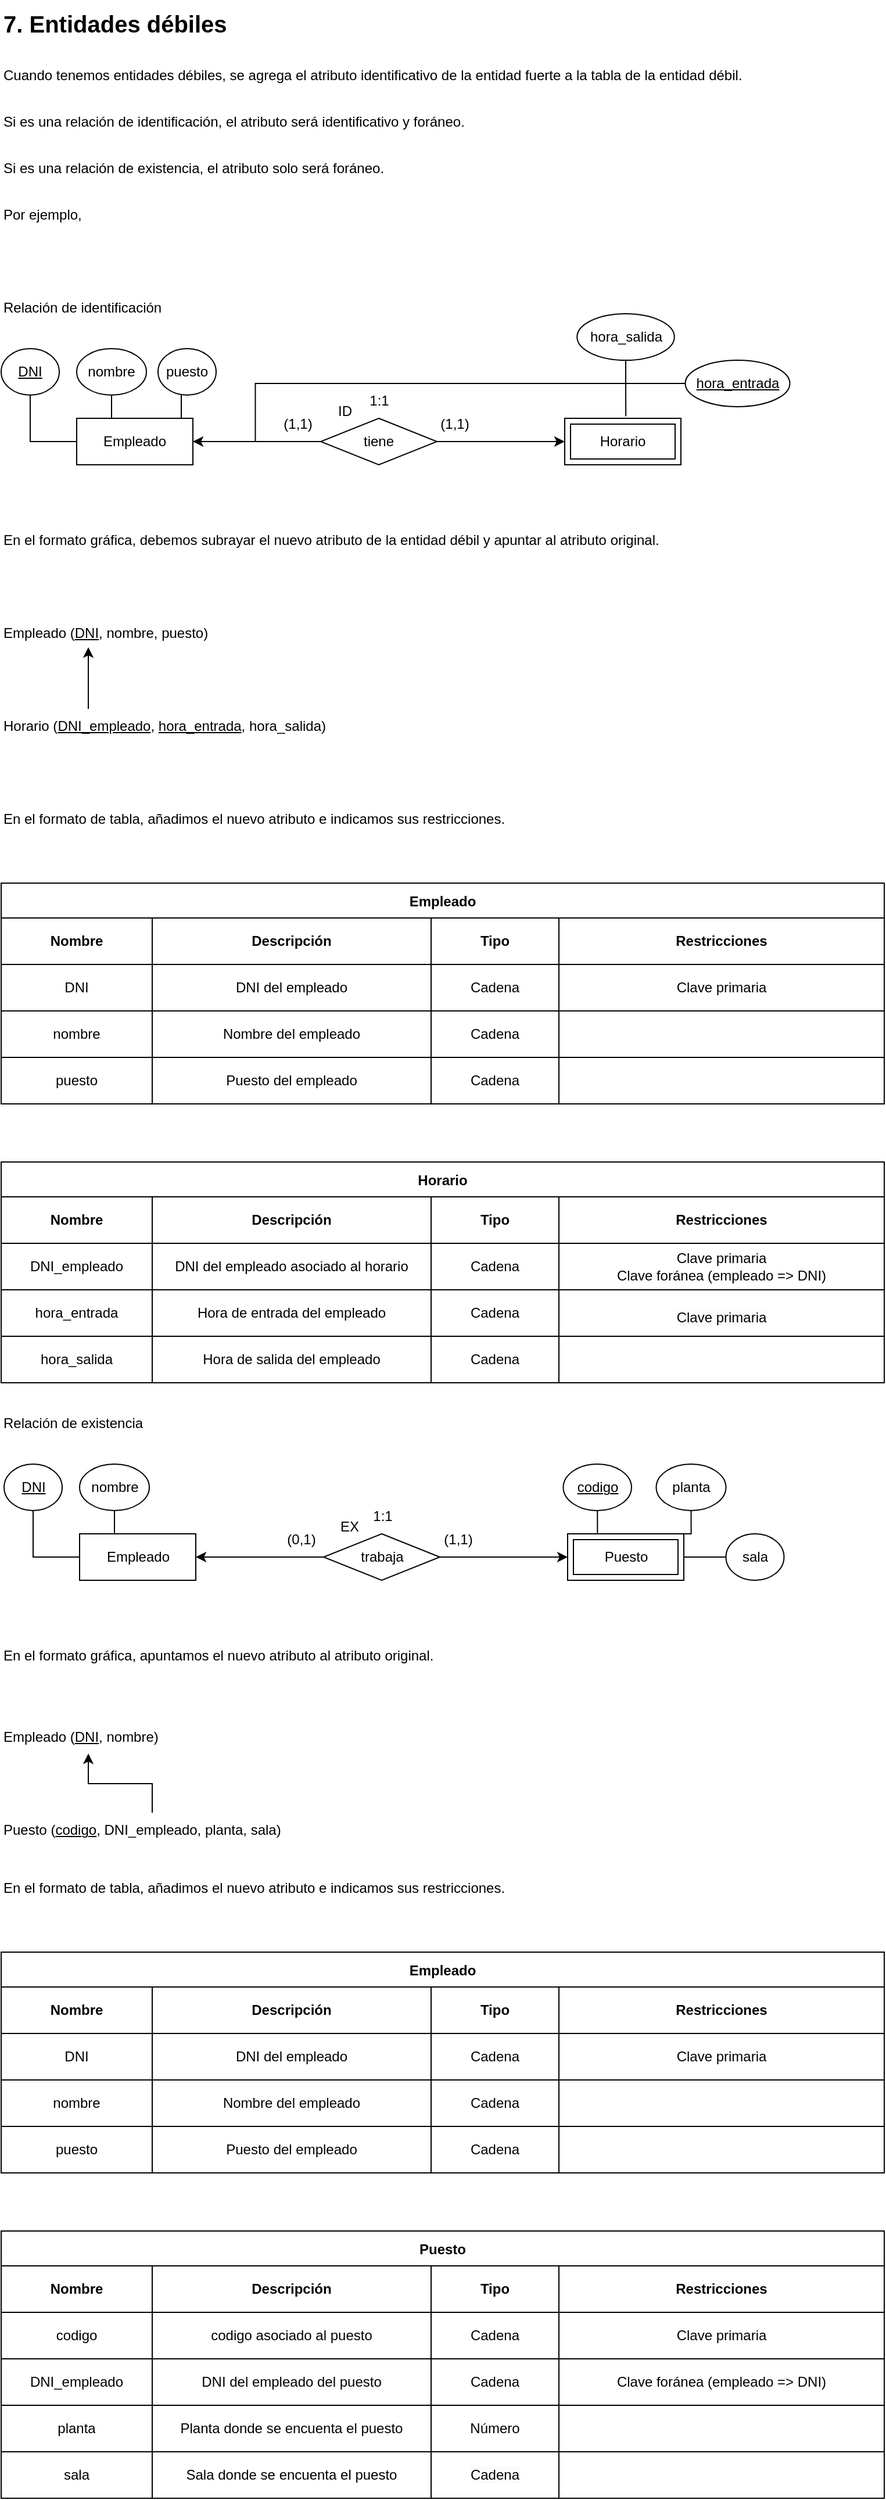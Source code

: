<mxfile version="25.0.2">
  <diagram id="R2lEEEUBdFMjLlhIrx00" name="Page-1">
    <mxGraphModel dx="1572" dy="737" grid="1" gridSize="10" guides="1" tooltips="1" connect="1" arrows="1" fold="1" page="1" pageScale="1" pageWidth="850" pageHeight="1100" math="0" shadow="0" extFonts="Permanent Marker^https://fonts.googleapis.com/css?family=Permanent+Marker">
      <root>
        <mxCell id="0" />
        <mxCell id="1" parent="0" />
        <mxCell id="tc26XhuBfCTCts7QLs-u-1" value="7. Entidades débiles" style="text;html=1;align=left;verticalAlign=middle;resizable=0;points=[];autosize=1;strokeColor=none;fillColor=none;strokeWidth=0;fontSize=20;fontStyle=1" parent="1" vertex="1">
          <mxGeometry x="40" y="40" width="200" height="40" as="geometry" />
        </mxCell>
        <mxCell id="tc26XhuBfCTCts7QLs-u-2" value="&lt;span style=&quot;color: rgba(0, 0, 0, 0); font-family: monospace; font-size: 0px; font-weight: 400;&quot;&gt;%3CmxGraphModel%3E%3Croot%3E%3CmxCell%20id%3D%220%22%2F%3E%3CmxCell%20id%3D%221%22%20parent%3D%220%22%2F%3E%3CmxCell%20id%3D%222%22%20value%3D%22Queremos%20registrar%20empleados%20en%20nuestra%20base%20de%20datos%20su%20DNI%2C%20nombre%2C%20fecha%20%26lt%3Bspan%20style%3D%26quot%3Bbackground-color%3A%20initial%3B%26quot%3B%26gt%3By%20puesto.%20Cada%20empleado%20pertence%20a%20un%20departamento.%26lt%3B%2Fspan%26gt%3B%22%20style%3D%22text%3Bhtml%3D1%3Balign%3Dleft%3BverticalAlign%3Dmiddle%3Bresizable%3D0%3Bpoints%3D%5B%5D%3Bautosize%3D1%3BstrokeColor%3Dnone%3BfillColor%3Dnone%3BfontStyle%3D1%22%20vertex%3D%221%22%20parent%3D%221%22%3E%3CmxGeometry%20x%3D%2240%22%20y%3D%222130%22%20width%3D%22750%22%20height%3D%2230%22%20as%3D%22geometry%22%2F%3E%3C%2FmxCell%3E%3C%2Froot%3E%3C%2FmxGraphModel%3E&lt;/span&gt;" style="text;html=1;align=left;verticalAlign=middle;resizable=0;points=[];autosize=1;strokeColor=none;fillColor=none;fontStyle=1" parent="1" vertex="1">
          <mxGeometry x="42.5" y="360" width="20" height="30" as="geometry" />
        </mxCell>
        <mxCell id="tc26XhuBfCTCts7QLs-u-3" value="Empleado" style="whiteSpace=wrap;html=1;align=center;" parent="1" vertex="1">
          <mxGeometry x="105" y="400" width="100" height="40" as="geometry" />
        </mxCell>
        <mxCell id="tc26XhuBfCTCts7QLs-u-4" style="edgeStyle=orthogonalEdgeStyle;rounded=0;orthogonalLoop=1;jettySize=auto;html=1;endArrow=none;endFill=0;" parent="1" source="tc26XhuBfCTCts7QLs-u-5" target="tc26XhuBfCTCts7QLs-u-3" edge="1">
          <mxGeometry relative="1" as="geometry" />
        </mxCell>
        <mxCell id="tc26XhuBfCTCts7QLs-u-5" value="nombre" style="ellipse;whiteSpace=wrap;html=1;align=center;" parent="1" vertex="1">
          <mxGeometry x="105" y="340" width="60" height="40" as="geometry" />
        </mxCell>
        <mxCell id="tc26XhuBfCTCts7QLs-u-6" style="edgeStyle=orthogonalEdgeStyle;rounded=0;orthogonalLoop=1;jettySize=auto;html=1;entryX=0;entryY=0.5;entryDx=0;entryDy=0;endArrow=none;endFill=0;" parent="1" source="tc26XhuBfCTCts7QLs-u-7" target="tc26XhuBfCTCts7QLs-u-3" edge="1">
          <mxGeometry relative="1" as="geometry">
            <Array as="points">
              <mxPoint x="65" y="420" />
            </Array>
          </mxGeometry>
        </mxCell>
        <mxCell id="tc26XhuBfCTCts7QLs-u-7" value="DNI" style="ellipse;whiteSpace=wrap;html=1;align=center;fontStyle=4;" parent="1" vertex="1">
          <mxGeometry x="40" y="340" width="50" height="40" as="geometry" />
        </mxCell>
        <mxCell id="tc26XhuBfCTCts7QLs-u-8" style="edgeStyle=orthogonalEdgeStyle;rounded=0;orthogonalLoop=1;jettySize=auto;html=1;entryX=0.796;entryY=0.011;entryDx=0;entryDy=0;endArrow=none;endFill=0;entryPerimeter=0;" parent="1" source="tc26XhuBfCTCts7QLs-u-9" target="tc26XhuBfCTCts7QLs-u-3" edge="1">
          <mxGeometry relative="1" as="geometry">
            <Array as="points">
              <mxPoint x="195" y="360" />
              <mxPoint x="195" y="400" />
              <mxPoint x="185" y="400" />
            </Array>
          </mxGeometry>
        </mxCell>
        <mxCell id="tc26XhuBfCTCts7QLs-u-9" value="puesto" style="ellipse;whiteSpace=wrap;html=1;align=center;" parent="1" vertex="1">
          <mxGeometry x="175" y="340" width="50" height="40" as="geometry" />
        </mxCell>
        <mxCell id="tc26XhuBfCTCts7QLs-u-10" value="hora_salida" style="ellipse;whiteSpace=wrap;html=1;align=center;" parent="1" vertex="1">
          <mxGeometry x="535.63" y="310" width="83.75" height="40" as="geometry" />
        </mxCell>
        <mxCell id="tc26XhuBfCTCts7QLs-u-11" style="edgeStyle=orthogonalEdgeStyle;rounded=0;orthogonalLoop=1;jettySize=auto;html=1;entryX=1;entryY=0.5;entryDx=0;entryDy=0;" parent="1" source="tc26XhuBfCTCts7QLs-u-13" target="tc26XhuBfCTCts7QLs-u-3" edge="1">
          <mxGeometry relative="1" as="geometry" />
        </mxCell>
        <mxCell id="tc26XhuBfCTCts7QLs-u-12" style="edgeStyle=orthogonalEdgeStyle;rounded=0;orthogonalLoop=1;jettySize=auto;html=1;entryX=0;entryY=0.5;entryDx=0;entryDy=0;" parent="1" source="tc26XhuBfCTCts7QLs-u-13" edge="1">
          <mxGeometry relative="1" as="geometry">
            <mxPoint x="525" y="420" as="targetPoint" />
          </mxGeometry>
        </mxCell>
        <mxCell id="tc26XhuBfCTCts7QLs-u-13" value="tiene" style="shape=rhombus;perimeter=rhombusPerimeter;whiteSpace=wrap;html=1;align=center;" parent="1" vertex="1">
          <mxGeometry x="315" y="400" width="100" height="40" as="geometry" />
        </mxCell>
        <mxCell id="tc26XhuBfCTCts7QLs-u-14" value="(1,1)" style="text;html=1;align=center;verticalAlign=middle;resizable=0;points=[];autosize=1;strokeColor=none;fillColor=none;" parent="1" vertex="1">
          <mxGeometry x="405" y="390" width="50" height="30" as="geometry" />
        </mxCell>
        <mxCell id="tc26XhuBfCTCts7QLs-u-15" value="(1,1)" style="text;html=1;align=center;verticalAlign=middle;resizable=0;points=[];autosize=1;strokeColor=none;fillColor=none;" parent="1" vertex="1">
          <mxGeometry x="270" y="390" width="50" height="30" as="geometry" />
        </mxCell>
        <mxCell id="tc26XhuBfCTCts7QLs-u-16" value="1:1" style="text;html=1;align=center;verticalAlign=middle;resizable=0;points=[];autosize=1;strokeColor=none;fillColor=none;" parent="1" vertex="1">
          <mxGeometry x="345" y="370" width="40" height="30" as="geometry" />
        </mxCell>
        <mxCell id="tc26XhuBfCTCts7QLs-u-17" value="" style="endArrow=none;html=1;rounded=0;" parent="1" edge="1">
          <mxGeometry width="50" height="50" relative="1" as="geometry">
            <mxPoint x="258.75" y="420" as="sourcePoint" />
            <mxPoint x="628.75" y="370" as="targetPoint" />
            <Array as="points">
              <mxPoint x="258.75" y="370" />
            </Array>
          </mxGeometry>
        </mxCell>
        <mxCell id="tc26XhuBfCTCts7QLs-u-18" value="Horario" style="shape=ext;margin=3;double=1;whiteSpace=wrap;html=1;align=center;" parent="1" vertex="1">
          <mxGeometry x="525" y="400" width="100" height="40" as="geometry" />
        </mxCell>
        <mxCell id="tc26XhuBfCTCts7QLs-u-19" value="ID" style="text;strokeColor=none;fillColor=none;spacingLeft=4;spacingRight=4;overflow=hidden;rotatable=0;points=[[0,0.5],[1,0.5]];portConstraint=eastwest;fontSize=12;whiteSpace=wrap;html=1;" parent="1" vertex="1">
          <mxGeometry x="323.75" y="380" width="40" height="30" as="geometry" />
        </mxCell>
        <mxCell id="tc26XhuBfCTCts7QLs-u-20" style="edgeStyle=orthogonalEdgeStyle;rounded=0;orthogonalLoop=1;jettySize=auto;html=1;entryX=0.526;entryY=-0.044;entryDx=0;entryDy=0;entryPerimeter=0;endArrow=none;endFill=0;" parent="1" source="tc26XhuBfCTCts7QLs-u-10" target="tc26XhuBfCTCts7QLs-u-18" edge="1">
          <mxGeometry relative="1" as="geometry" />
        </mxCell>
        <mxCell id="tc26XhuBfCTCts7QLs-u-21" value="hora_entrada" style="ellipse;whiteSpace=wrap;html=1;align=center;fontStyle=4;" parent="1" vertex="1">
          <mxGeometry x="628.75" y="350" width="90" height="40" as="geometry" />
        </mxCell>
        <mxCell id="tc26XhuBfCTCts7QLs-u-22" value="&lt;span style=&quot;color: rgba(0, 0, 0, 0); font-family: monospace; font-size: 0px; font-weight: 400;&quot;&gt;%3CmxGraphModel%3E%3Croot%3E%3CmxCell%20id%3D%220%22%2F%3E%3CmxCell%20id%3D%221%22%20parent%3D%220%22%2F%3E%3CmxCell%20id%3D%222%22%20value%3D%22Queremos%20registrar%20empleados%20en%20nuestra%20base%20de%20datos%20su%20DNI%2C%20nombre%2C%20fecha%20%26lt%3Bspan%20style%3D%26quot%3Bbackground-color%3A%20initial%3B%26quot%3B%26gt%3By%20puesto.%20Cada%20empleado%20pertence%20a%20un%20departamento.%26lt%3B%2Fspan%26gt%3B%22%20style%3D%22text%3Bhtml%3D1%3Balign%3Dleft%3BverticalAlign%3Dmiddle%3Bresizable%3D0%3Bpoints%3D%5B%5D%3Bautosize%3D1%3BstrokeColor%3Dnone%3BfillColor%3Dnone%3BfontStyle%3D1%22%20vertex%3D%221%22%20parent%3D%221%22%3E%3CmxGeometry%20x%3D%2240%22%20y%3D%222130%22%20width%3D%22750%22%20height%3D%2230%22%20as%3D%22geometry%22%2F%3E%3C%2FmxCell%3E%3C%2Froot%3E%3C%2FmxGraphModel%3E&lt;/span&gt;" style="text;html=1;align=left;verticalAlign=middle;resizable=0;points=[];autosize=1;strokeColor=none;fillColor=none;fontStyle=1" parent="1" vertex="1">
          <mxGeometry x="45" y="1320" width="20" height="30" as="geometry" />
        </mxCell>
        <mxCell id="tc26XhuBfCTCts7QLs-u-23" value="Empleado" style="whiteSpace=wrap;html=1;align=center;" parent="1" vertex="1">
          <mxGeometry x="107.5" y="1360" width="100" height="40" as="geometry" />
        </mxCell>
        <mxCell id="tc26XhuBfCTCts7QLs-u-24" style="edgeStyle=orthogonalEdgeStyle;rounded=0;orthogonalLoop=1;jettySize=auto;html=1;endArrow=none;endFill=0;" parent="1" source="tc26XhuBfCTCts7QLs-u-25" target="tc26XhuBfCTCts7QLs-u-23" edge="1">
          <mxGeometry relative="1" as="geometry" />
        </mxCell>
        <mxCell id="tc26XhuBfCTCts7QLs-u-25" value="nombre" style="ellipse;whiteSpace=wrap;html=1;align=center;" parent="1" vertex="1">
          <mxGeometry x="107.5" y="1300" width="60" height="40" as="geometry" />
        </mxCell>
        <mxCell id="tc26XhuBfCTCts7QLs-u-26" style="edgeStyle=orthogonalEdgeStyle;rounded=0;orthogonalLoop=1;jettySize=auto;html=1;entryX=0;entryY=0.5;entryDx=0;entryDy=0;endArrow=none;endFill=0;" parent="1" source="tc26XhuBfCTCts7QLs-u-27" target="tc26XhuBfCTCts7QLs-u-23" edge="1">
          <mxGeometry relative="1" as="geometry">
            <Array as="points">
              <mxPoint x="67.5" y="1380" />
            </Array>
          </mxGeometry>
        </mxCell>
        <mxCell id="tc26XhuBfCTCts7QLs-u-27" value="DNI" style="ellipse;whiteSpace=wrap;html=1;align=center;fontStyle=4;" parent="1" vertex="1">
          <mxGeometry x="42.5" y="1300" width="50" height="40" as="geometry" />
        </mxCell>
        <mxCell id="tc26XhuBfCTCts7QLs-u-30" style="edgeStyle=orthogonalEdgeStyle;rounded=0;orthogonalLoop=1;jettySize=auto;html=1;entryX=1;entryY=0.5;entryDx=0;entryDy=0;" parent="1" source="tc26XhuBfCTCts7QLs-u-32" target="tc26XhuBfCTCts7QLs-u-23" edge="1">
          <mxGeometry relative="1" as="geometry" />
        </mxCell>
        <mxCell id="tc26XhuBfCTCts7QLs-u-31" style="edgeStyle=orthogonalEdgeStyle;rounded=0;orthogonalLoop=1;jettySize=auto;html=1;entryX=0;entryY=0.5;entryDx=0;entryDy=0;" parent="1" source="tc26XhuBfCTCts7QLs-u-32" edge="1">
          <mxGeometry relative="1" as="geometry">
            <mxPoint x="527.5" y="1380" as="targetPoint" />
          </mxGeometry>
        </mxCell>
        <mxCell id="tc26XhuBfCTCts7QLs-u-32" value="trabaja" style="shape=rhombus;perimeter=rhombusPerimeter;whiteSpace=wrap;html=1;align=center;" parent="1" vertex="1">
          <mxGeometry x="317.5" y="1360" width="100" height="40" as="geometry" />
        </mxCell>
        <mxCell id="tc26XhuBfCTCts7QLs-u-33" value="(1,1)" style="text;html=1;align=center;verticalAlign=middle;resizable=0;points=[];autosize=1;strokeColor=none;fillColor=none;" parent="1" vertex="1">
          <mxGeometry x="407.5" y="1350" width="50" height="30" as="geometry" />
        </mxCell>
        <mxCell id="tc26XhuBfCTCts7QLs-u-34" value="(0,1)" style="text;html=1;align=center;verticalAlign=middle;resizable=0;points=[];autosize=1;strokeColor=none;fillColor=none;" parent="1" vertex="1">
          <mxGeometry x="272.5" y="1350" width="50" height="30" as="geometry" />
        </mxCell>
        <mxCell id="tc26XhuBfCTCts7QLs-u-35" value="1:1" style="text;html=1;align=center;verticalAlign=middle;resizable=0;points=[];autosize=1;strokeColor=none;fillColor=none;" parent="1" vertex="1">
          <mxGeometry x="347.5" y="1330" width="40" height="30" as="geometry" />
        </mxCell>
        <mxCell id="tc26XhuBfCTCts7QLs-u-36" value="Puesto" style="shape=ext;margin=3;double=1;whiteSpace=wrap;html=1;align=center;" parent="1" vertex="1">
          <mxGeometry x="527.5" y="1360" width="100" height="40" as="geometry" />
        </mxCell>
        <mxCell id="tc26XhuBfCTCts7QLs-u-37" value="EX" style="text;strokeColor=none;fillColor=none;spacingLeft=4;spacingRight=4;overflow=hidden;rotatable=0;points=[[0,0.5],[1,0.5]];portConstraint=eastwest;fontSize=12;whiteSpace=wrap;html=1;" parent="1" vertex="1">
          <mxGeometry x="326.25" y="1340" width="40" height="30" as="geometry" />
        </mxCell>
        <mxCell id="tc26XhuBfCTCts7QLs-u-38" style="edgeStyle=orthogonalEdgeStyle;rounded=0;orthogonalLoop=1;jettySize=auto;html=1;entryX=0.25;entryY=0;entryDx=0;entryDy=0;endArrow=none;endFill=0;" parent="1" source="tc26XhuBfCTCts7QLs-u-39" target="tc26XhuBfCTCts7QLs-u-36" edge="1">
          <mxGeometry relative="1" as="geometry" />
        </mxCell>
        <mxCell id="tc26XhuBfCTCts7QLs-u-39" value="codigo" style="ellipse;whiteSpace=wrap;html=1;align=center;fontStyle=4;" parent="1" vertex="1">
          <mxGeometry x="523.75" y="1300" width="58.75" height="40" as="geometry" />
        </mxCell>
        <mxCell id="tc26XhuBfCTCts7QLs-u-40" style="edgeStyle=orthogonalEdgeStyle;rounded=0;orthogonalLoop=1;jettySize=auto;html=1;entryX=1;entryY=0;entryDx=0;entryDy=0;endArrow=none;endFill=0;" parent="1" source="tc26XhuBfCTCts7QLs-u-41" target="tc26XhuBfCTCts7QLs-u-36" edge="1">
          <mxGeometry relative="1" as="geometry" />
        </mxCell>
        <mxCell id="tc26XhuBfCTCts7QLs-u-41" value="planta" style="ellipse;whiteSpace=wrap;html=1;align=center;" parent="1" vertex="1">
          <mxGeometry x="603.75" y="1300" width="60" height="40" as="geometry" />
        </mxCell>
        <mxCell id="tc26XhuBfCTCts7QLs-u-42" style="edgeStyle=orthogonalEdgeStyle;rounded=0;orthogonalLoop=1;jettySize=auto;html=1;entryX=1;entryY=0.5;entryDx=0;entryDy=0;endArrow=none;endFill=0;" parent="1" source="tc26XhuBfCTCts7QLs-u-43" target="tc26XhuBfCTCts7QLs-u-36" edge="1">
          <mxGeometry relative="1" as="geometry" />
        </mxCell>
        <mxCell id="tc26XhuBfCTCts7QLs-u-43" value="sala" style="ellipse;whiteSpace=wrap;html=1;align=center;" parent="1" vertex="1">
          <mxGeometry x="663.75" y="1360" width="50" height="40" as="geometry" />
        </mxCell>
        <mxCell id="tc26XhuBfCTCts7QLs-u-44" value="Cuando tenemos entidades débiles, se agrega el atributo identificativo de la entidad fuerte a la tabla de la entidad débil." style="text;html=1;align=left;verticalAlign=middle;resizable=0;points=[];autosize=1;strokeColor=none;fillColor=none;" parent="1" vertex="1">
          <mxGeometry x="40" y="90" width="660" height="30" as="geometry" />
        </mxCell>
        <mxCell id="tc26XhuBfCTCts7QLs-u-45" value="Relación de identificación" style="text;html=1;align=left;verticalAlign=middle;resizable=0;points=[];autosize=1;strokeColor=none;fillColor=none;" parent="1" vertex="1">
          <mxGeometry x="40" y="290" width="160" height="30" as="geometry" />
        </mxCell>
        <mxCell id="tc26XhuBfCTCts7QLs-u-46" value="Relación de existencia" style="text;html=1;align=left;verticalAlign=middle;resizable=0;points=[];autosize=1;strokeColor=none;fillColor=none;" parent="1" vertex="1">
          <mxGeometry x="40" y="1250" width="140" height="30" as="geometry" />
        </mxCell>
        <mxCell id="tc26XhuBfCTCts7QLs-u-47" value="Empleado (&lt;u&gt;DNI&lt;/u&gt;, nombre, puesto)" style="text;html=1;align=left;verticalAlign=middle;resizable=0;points=[];autosize=1;strokeColor=none;fillColor=none;" parent="1" vertex="1">
          <mxGeometry x="40" y="570" width="200" height="30" as="geometry" />
        </mxCell>
        <mxCell id="tc26XhuBfCTCts7QLs-u-48" value="Horario (&lt;u&gt;DNI_empleado&lt;/u&gt;, &lt;u&gt;hora_entrada&lt;/u&gt;, hora_salida)" style="text;html=1;align=left;verticalAlign=middle;resizable=0;points=[];autosize=1;strokeColor=none;fillColor=none;" parent="1" vertex="1">
          <mxGeometry x="40" y="650" width="300" height="30" as="geometry" />
        </mxCell>
        <mxCell id="tc26XhuBfCTCts7QLs-u-49" style="edgeStyle=orthogonalEdgeStyle;rounded=0;orthogonalLoop=1;jettySize=auto;html=1;entryX=0.375;entryY=0.9;entryDx=0;entryDy=0;entryPerimeter=0;" parent="1" source="tc26XhuBfCTCts7QLs-u-48" target="tc26XhuBfCTCts7QLs-u-47" edge="1">
          <mxGeometry relative="1" as="geometry">
            <Array as="points">
              <mxPoint x="115" y="640" />
              <mxPoint x="115" y="640" />
            </Array>
          </mxGeometry>
        </mxCell>
        <mxCell id="tc26XhuBfCTCts7QLs-u-50" value="Empleado (&lt;u&gt;DNI&lt;/u&gt;, nombre)" style="text;html=1;align=left;verticalAlign=middle;resizable=0;points=[];autosize=1;strokeColor=none;fillColor=none;" parent="1" vertex="1">
          <mxGeometry x="40" y="1520" width="160" height="30" as="geometry" />
        </mxCell>
        <mxCell id="tc26XhuBfCTCts7QLs-u-55" value="Puesto (&lt;u&gt;codigo&lt;/u&gt;, DNI_empleado, planta, sala)" style="text;html=1;align=left;verticalAlign=middle;resizable=0;points=[];autosize=1;strokeColor=none;fillColor=none;" parent="1" vertex="1">
          <mxGeometry x="40" y="1600" width="260" height="30" as="geometry" />
        </mxCell>
        <mxCell id="tc26XhuBfCTCts7QLs-u-56" style="edgeStyle=orthogonalEdgeStyle;rounded=0;orthogonalLoop=1;jettySize=auto;html=1;entryX=0.469;entryY=0.969;entryDx=0;entryDy=0;entryPerimeter=0;" parent="1" source="tc26XhuBfCTCts7QLs-u-55" target="tc26XhuBfCTCts7QLs-u-50" edge="1">
          <mxGeometry relative="1" as="geometry" />
        </mxCell>
        <mxCell id="tc26XhuBfCTCts7QLs-u-57" value="Si es una relación de identificación, el atributo será identificativo y foráneo." style="text;html=1;align=left;verticalAlign=middle;resizable=0;points=[];autosize=1;strokeColor=none;fillColor=none;" parent="1" vertex="1">
          <mxGeometry x="40" y="130" width="420" height="30" as="geometry" />
        </mxCell>
        <mxCell id="tc26XhuBfCTCts7QLs-u-61" value="Si es una relación de existencia, el atributo solo será foráneo." style="text;html=1;align=left;verticalAlign=middle;resizable=0;points=[];autosize=1;strokeColor=none;fillColor=none;" parent="1" vertex="1">
          <mxGeometry x="40" y="170" width="350" height="30" as="geometry" />
        </mxCell>
        <mxCell id="tc26XhuBfCTCts7QLs-u-62" value="Por ejemplo," style="text;html=1;align=left;verticalAlign=middle;resizable=0;points=[];autosize=1;strokeColor=none;fillColor=none;" parent="1" vertex="1">
          <mxGeometry x="40" y="210" width="90" height="30" as="geometry" />
        </mxCell>
        <mxCell id="tc26XhuBfCTCts7QLs-u-63" value="En el formato gráfica, debemos subrayar el nuevo atributo de la entidad débil y apuntar al atributo original." style="text;html=1;align=left;verticalAlign=middle;resizable=0;points=[];autosize=1;strokeColor=none;fillColor=none;" parent="1" vertex="1">
          <mxGeometry x="40" y="490" width="590" height="30" as="geometry" />
        </mxCell>
        <mxCell id="tc26XhuBfCTCts7QLs-u-64" value="En el formato de tabla, añadimos el nuevo atributo e indicamos sus restricciones." style="text;html=1;align=left;verticalAlign=middle;resizable=0;points=[];autosize=1;strokeColor=none;fillColor=none;" parent="1" vertex="1">
          <mxGeometry x="40" y="730" width="460" height="30" as="geometry" />
        </mxCell>
        <mxCell id="tc26XhuBfCTCts7QLs-u-65" value="Empleado" style="shape=table;startSize=30;container=1;collapsible=0;childLayout=tableLayout;fontStyle=1" parent="1" vertex="1">
          <mxGeometry x="40" y="800" width="760" height="190" as="geometry" />
        </mxCell>
        <mxCell id="tc26XhuBfCTCts7QLs-u-66" value="" style="shape=tableRow;horizontal=0;startSize=0;swimlaneHead=0;swimlaneBody=0;strokeColor=inherit;top=0;left=0;bottom=0;right=0;collapsible=0;dropTarget=0;fillColor=none;points=[[0,0.5],[1,0.5]];portConstraint=eastwest;" parent="tc26XhuBfCTCts7QLs-u-65" vertex="1">
          <mxGeometry y="30" width="760" height="40" as="geometry" />
        </mxCell>
        <mxCell id="tc26XhuBfCTCts7QLs-u-67" value="&lt;b&gt;Nombre&lt;/b&gt;" style="shape=partialRectangle;html=1;whiteSpace=wrap;connectable=0;strokeColor=inherit;overflow=hidden;fillColor=none;top=0;left=0;bottom=0;right=0;pointerEvents=1;" parent="tc26XhuBfCTCts7QLs-u-66" vertex="1">
          <mxGeometry width="130" height="40" as="geometry">
            <mxRectangle width="130" height="40" as="alternateBounds" />
          </mxGeometry>
        </mxCell>
        <mxCell id="tc26XhuBfCTCts7QLs-u-68" value="&lt;b&gt;Descripción&lt;/b&gt;" style="shape=partialRectangle;html=1;whiteSpace=wrap;connectable=0;strokeColor=inherit;overflow=hidden;fillColor=none;top=0;left=0;bottom=0;right=0;pointerEvents=1;" parent="tc26XhuBfCTCts7QLs-u-66" vertex="1">
          <mxGeometry x="130" width="240" height="40" as="geometry">
            <mxRectangle width="240" height="40" as="alternateBounds" />
          </mxGeometry>
        </mxCell>
        <mxCell id="tc26XhuBfCTCts7QLs-u-69" value="&lt;b&gt;Tipo&lt;/b&gt;" style="shape=partialRectangle;html=1;whiteSpace=wrap;connectable=0;strokeColor=inherit;overflow=hidden;fillColor=none;top=0;left=0;bottom=0;right=0;pointerEvents=1;" parent="tc26XhuBfCTCts7QLs-u-66" vertex="1">
          <mxGeometry x="370" width="110" height="40" as="geometry">
            <mxRectangle width="110" height="40" as="alternateBounds" />
          </mxGeometry>
        </mxCell>
        <mxCell id="tc26XhuBfCTCts7QLs-u-70" value="&lt;b&gt;Restricciones&lt;/b&gt;" style="shape=partialRectangle;html=1;whiteSpace=wrap;connectable=0;strokeColor=inherit;overflow=hidden;fillColor=none;top=0;left=0;bottom=0;right=0;pointerEvents=1;" parent="tc26XhuBfCTCts7QLs-u-66" vertex="1">
          <mxGeometry x="480" width="280" height="40" as="geometry">
            <mxRectangle width="280" height="40" as="alternateBounds" />
          </mxGeometry>
        </mxCell>
        <mxCell id="tc26XhuBfCTCts7QLs-u-71" value="" style="shape=tableRow;horizontal=0;startSize=0;swimlaneHead=0;swimlaneBody=0;strokeColor=inherit;top=0;left=0;bottom=0;right=0;collapsible=0;dropTarget=0;fillColor=none;points=[[0,0.5],[1,0.5]];portConstraint=eastwest;" parent="tc26XhuBfCTCts7QLs-u-65" vertex="1">
          <mxGeometry y="70" width="760" height="40" as="geometry" />
        </mxCell>
        <mxCell id="tc26XhuBfCTCts7QLs-u-72" value="DNI" style="shape=partialRectangle;html=1;whiteSpace=wrap;connectable=0;strokeColor=inherit;overflow=hidden;fillColor=none;top=0;left=0;bottom=0;right=0;pointerEvents=1;" parent="tc26XhuBfCTCts7QLs-u-71" vertex="1">
          <mxGeometry width="130" height="40" as="geometry">
            <mxRectangle width="130" height="40" as="alternateBounds" />
          </mxGeometry>
        </mxCell>
        <mxCell id="tc26XhuBfCTCts7QLs-u-73" value="DNI del empleado" style="shape=partialRectangle;html=1;whiteSpace=wrap;connectable=0;strokeColor=inherit;overflow=hidden;fillColor=none;top=0;left=0;bottom=0;right=0;pointerEvents=1;" parent="tc26XhuBfCTCts7QLs-u-71" vertex="1">
          <mxGeometry x="130" width="240" height="40" as="geometry">
            <mxRectangle width="240" height="40" as="alternateBounds" />
          </mxGeometry>
        </mxCell>
        <mxCell id="tc26XhuBfCTCts7QLs-u-74" value="Cadena" style="shape=partialRectangle;html=1;whiteSpace=wrap;connectable=0;strokeColor=inherit;overflow=hidden;fillColor=none;top=0;left=0;bottom=0;right=0;pointerEvents=1;" parent="tc26XhuBfCTCts7QLs-u-71" vertex="1">
          <mxGeometry x="370" width="110" height="40" as="geometry">
            <mxRectangle width="110" height="40" as="alternateBounds" />
          </mxGeometry>
        </mxCell>
        <mxCell id="tc26XhuBfCTCts7QLs-u-75" value="Clave primaria" style="shape=partialRectangle;html=1;whiteSpace=wrap;connectable=0;strokeColor=inherit;overflow=hidden;fillColor=none;top=0;left=0;bottom=0;right=0;pointerEvents=1;" parent="tc26XhuBfCTCts7QLs-u-71" vertex="1">
          <mxGeometry x="480" width="280" height="40" as="geometry">
            <mxRectangle width="280" height="40" as="alternateBounds" />
          </mxGeometry>
        </mxCell>
        <mxCell id="tc26XhuBfCTCts7QLs-u-76" style="shape=tableRow;horizontal=0;startSize=0;swimlaneHead=0;swimlaneBody=0;strokeColor=inherit;top=0;left=0;bottom=0;right=0;collapsible=0;dropTarget=0;fillColor=none;points=[[0,0.5],[1,0.5]];portConstraint=eastwest;" parent="tc26XhuBfCTCts7QLs-u-65" vertex="1">
          <mxGeometry y="110" width="760" height="40" as="geometry" />
        </mxCell>
        <mxCell id="tc26XhuBfCTCts7QLs-u-77" value="nombre" style="shape=partialRectangle;html=1;whiteSpace=wrap;connectable=0;strokeColor=inherit;overflow=hidden;fillColor=none;top=0;left=0;bottom=0;right=0;pointerEvents=1;" parent="tc26XhuBfCTCts7QLs-u-76" vertex="1">
          <mxGeometry width="130" height="40" as="geometry">
            <mxRectangle width="130" height="40" as="alternateBounds" />
          </mxGeometry>
        </mxCell>
        <mxCell id="tc26XhuBfCTCts7QLs-u-78" value="Nombre del empleado" style="shape=partialRectangle;html=1;whiteSpace=wrap;connectable=0;strokeColor=inherit;overflow=hidden;fillColor=none;top=0;left=0;bottom=0;right=0;pointerEvents=1;" parent="tc26XhuBfCTCts7QLs-u-76" vertex="1">
          <mxGeometry x="130" width="240" height="40" as="geometry">
            <mxRectangle width="240" height="40" as="alternateBounds" />
          </mxGeometry>
        </mxCell>
        <mxCell id="tc26XhuBfCTCts7QLs-u-79" value="Cadena" style="shape=partialRectangle;html=1;whiteSpace=wrap;connectable=0;strokeColor=inherit;overflow=hidden;fillColor=none;top=0;left=0;bottom=0;right=0;pointerEvents=1;" parent="tc26XhuBfCTCts7QLs-u-76" vertex="1">
          <mxGeometry x="370" width="110" height="40" as="geometry">
            <mxRectangle width="110" height="40" as="alternateBounds" />
          </mxGeometry>
        </mxCell>
        <mxCell id="tc26XhuBfCTCts7QLs-u-80" style="shape=partialRectangle;html=1;whiteSpace=wrap;connectable=0;strokeColor=inherit;overflow=hidden;fillColor=none;top=0;left=0;bottom=0;right=0;pointerEvents=1;" parent="tc26XhuBfCTCts7QLs-u-76" vertex="1">
          <mxGeometry x="480" width="280" height="40" as="geometry">
            <mxRectangle width="280" height="40" as="alternateBounds" />
          </mxGeometry>
        </mxCell>
        <mxCell id="tc26XhuBfCTCts7QLs-u-81" style="shape=tableRow;horizontal=0;startSize=0;swimlaneHead=0;swimlaneBody=0;strokeColor=inherit;top=0;left=0;bottom=0;right=0;collapsible=0;dropTarget=0;fillColor=none;points=[[0,0.5],[1,0.5]];portConstraint=eastwest;" parent="tc26XhuBfCTCts7QLs-u-65" vertex="1">
          <mxGeometry y="150" width="760" height="40" as="geometry" />
        </mxCell>
        <mxCell id="tc26XhuBfCTCts7QLs-u-82" value="puesto" style="shape=partialRectangle;html=1;whiteSpace=wrap;connectable=0;strokeColor=inherit;overflow=hidden;fillColor=none;top=0;left=0;bottom=0;right=0;pointerEvents=1;" parent="tc26XhuBfCTCts7QLs-u-81" vertex="1">
          <mxGeometry width="130" height="40" as="geometry">
            <mxRectangle width="130" height="40" as="alternateBounds" />
          </mxGeometry>
        </mxCell>
        <mxCell id="tc26XhuBfCTCts7QLs-u-83" value="Puesto del empleado" style="shape=partialRectangle;html=1;whiteSpace=wrap;connectable=0;strokeColor=inherit;overflow=hidden;fillColor=none;top=0;left=0;bottom=0;right=0;pointerEvents=1;" parent="tc26XhuBfCTCts7QLs-u-81" vertex="1">
          <mxGeometry x="130" width="240" height="40" as="geometry">
            <mxRectangle width="240" height="40" as="alternateBounds" />
          </mxGeometry>
        </mxCell>
        <mxCell id="tc26XhuBfCTCts7QLs-u-84" value="Cadena" style="shape=partialRectangle;html=1;whiteSpace=wrap;connectable=0;strokeColor=inherit;overflow=hidden;fillColor=none;top=0;left=0;bottom=0;right=0;pointerEvents=1;" parent="tc26XhuBfCTCts7QLs-u-81" vertex="1">
          <mxGeometry x="370" width="110" height="40" as="geometry">
            <mxRectangle width="110" height="40" as="alternateBounds" />
          </mxGeometry>
        </mxCell>
        <mxCell id="tc26XhuBfCTCts7QLs-u-85" value="" style="shape=partialRectangle;html=1;whiteSpace=wrap;connectable=0;strokeColor=inherit;overflow=hidden;fillColor=none;top=0;left=0;bottom=0;right=0;pointerEvents=1;" parent="tc26XhuBfCTCts7QLs-u-81" vertex="1">
          <mxGeometry x="480" width="280" height="40" as="geometry">
            <mxRectangle width="280" height="40" as="alternateBounds" />
          </mxGeometry>
        </mxCell>
        <mxCell id="tc26XhuBfCTCts7QLs-u-91" value="Horario" style="shape=table;startSize=30;container=1;collapsible=0;childLayout=tableLayout;fontStyle=1" parent="1" vertex="1">
          <mxGeometry x="40" y="1040" width="760" height="190" as="geometry" />
        </mxCell>
        <mxCell id="tc26XhuBfCTCts7QLs-u-92" value="" style="shape=tableRow;horizontal=0;startSize=0;swimlaneHead=0;swimlaneBody=0;strokeColor=inherit;top=0;left=0;bottom=0;right=0;collapsible=0;dropTarget=0;fillColor=none;points=[[0,0.5],[1,0.5]];portConstraint=eastwest;" parent="tc26XhuBfCTCts7QLs-u-91" vertex="1">
          <mxGeometry y="30" width="760" height="40" as="geometry" />
        </mxCell>
        <mxCell id="tc26XhuBfCTCts7QLs-u-93" value="&lt;b&gt;Nombre&lt;/b&gt;" style="shape=partialRectangle;html=1;whiteSpace=wrap;connectable=0;strokeColor=inherit;overflow=hidden;fillColor=none;top=0;left=0;bottom=0;right=0;pointerEvents=1;" parent="tc26XhuBfCTCts7QLs-u-92" vertex="1">
          <mxGeometry width="130" height="40" as="geometry">
            <mxRectangle width="130" height="40" as="alternateBounds" />
          </mxGeometry>
        </mxCell>
        <mxCell id="tc26XhuBfCTCts7QLs-u-94" value="&lt;b&gt;Descripción&lt;/b&gt;" style="shape=partialRectangle;html=1;whiteSpace=wrap;connectable=0;strokeColor=inherit;overflow=hidden;fillColor=none;top=0;left=0;bottom=0;right=0;pointerEvents=1;" parent="tc26XhuBfCTCts7QLs-u-92" vertex="1">
          <mxGeometry x="130" width="240" height="40" as="geometry">
            <mxRectangle width="240" height="40" as="alternateBounds" />
          </mxGeometry>
        </mxCell>
        <mxCell id="tc26XhuBfCTCts7QLs-u-95" value="&lt;b&gt;Tipo&lt;/b&gt;" style="shape=partialRectangle;html=1;whiteSpace=wrap;connectable=0;strokeColor=inherit;overflow=hidden;fillColor=none;top=0;left=0;bottom=0;right=0;pointerEvents=1;" parent="tc26XhuBfCTCts7QLs-u-92" vertex="1">
          <mxGeometry x="370" width="110" height="40" as="geometry">
            <mxRectangle width="110" height="40" as="alternateBounds" />
          </mxGeometry>
        </mxCell>
        <mxCell id="tc26XhuBfCTCts7QLs-u-96" value="&lt;b&gt;Restricciones&lt;/b&gt;" style="shape=partialRectangle;html=1;whiteSpace=wrap;connectable=0;strokeColor=inherit;overflow=hidden;fillColor=none;top=0;left=0;bottom=0;right=0;pointerEvents=1;" parent="tc26XhuBfCTCts7QLs-u-92" vertex="1">
          <mxGeometry x="480" width="280" height="40" as="geometry">
            <mxRectangle width="280" height="40" as="alternateBounds" />
          </mxGeometry>
        </mxCell>
        <mxCell id="tc26XhuBfCTCts7QLs-u-97" value="" style="shape=tableRow;horizontal=0;startSize=0;swimlaneHead=0;swimlaneBody=0;strokeColor=inherit;top=0;left=0;bottom=0;right=0;collapsible=0;dropTarget=0;fillColor=none;points=[[0,0.5],[1,0.5]];portConstraint=eastwest;" parent="tc26XhuBfCTCts7QLs-u-91" vertex="1">
          <mxGeometry y="70" width="760" height="40" as="geometry" />
        </mxCell>
        <mxCell id="tc26XhuBfCTCts7QLs-u-98" value="DNI_empleado" style="shape=partialRectangle;html=1;whiteSpace=wrap;connectable=0;strokeColor=inherit;overflow=hidden;fillColor=none;top=0;left=0;bottom=0;right=0;pointerEvents=1;" parent="tc26XhuBfCTCts7QLs-u-97" vertex="1">
          <mxGeometry width="130" height="40" as="geometry">
            <mxRectangle width="130" height="40" as="alternateBounds" />
          </mxGeometry>
        </mxCell>
        <mxCell id="tc26XhuBfCTCts7QLs-u-99" value="DNI del empleado asociado al horario" style="shape=partialRectangle;html=1;whiteSpace=wrap;connectable=0;strokeColor=inherit;overflow=hidden;fillColor=none;top=0;left=0;bottom=0;right=0;pointerEvents=1;" parent="tc26XhuBfCTCts7QLs-u-97" vertex="1">
          <mxGeometry x="130" width="240" height="40" as="geometry">
            <mxRectangle width="240" height="40" as="alternateBounds" />
          </mxGeometry>
        </mxCell>
        <mxCell id="tc26XhuBfCTCts7QLs-u-100" value="Cadena" style="shape=partialRectangle;html=1;whiteSpace=wrap;connectable=0;strokeColor=inherit;overflow=hidden;fillColor=none;top=0;left=0;bottom=0;right=0;pointerEvents=1;" parent="tc26XhuBfCTCts7QLs-u-97" vertex="1">
          <mxGeometry x="370" width="110" height="40" as="geometry">
            <mxRectangle width="110" height="40" as="alternateBounds" />
          </mxGeometry>
        </mxCell>
        <mxCell id="tc26XhuBfCTCts7QLs-u-101" value="Clave primaria&lt;div&gt;Clave foránea (empleado =&amp;gt; DNI)&lt;/div&gt;" style="shape=partialRectangle;html=1;whiteSpace=wrap;connectable=0;strokeColor=inherit;overflow=hidden;fillColor=none;top=0;left=0;bottom=0;right=0;pointerEvents=1;" parent="tc26XhuBfCTCts7QLs-u-97" vertex="1">
          <mxGeometry x="480" width="280" height="40" as="geometry">
            <mxRectangle width="280" height="40" as="alternateBounds" />
          </mxGeometry>
        </mxCell>
        <mxCell id="tc26XhuBfCTCts7QLs-u-102" style="shape=tableRow;horizontal=0;startSize=0;swimlaneHead=0;swimlaneBody=0;strokeColor=inherit;top=0;left=0;bottom=0;right=0;collapsible=0;dropTarget=0;fillColor=none;points=[[0,0.5],[1,0.5]];portConstraint=eastwest;" parent="tc26XhuBfCTCts7QLs-u-91" vertex="1">
          <mxGeometry y="110" width="760" height="40" as="geometry" />
        </mxCell>
        <mxCell id="tc26XhuBfCTCts7QLs-u-103" value="hora_entrada" style="shape=partialRectangle;html=1;whiteSpace=wrap;connectable=0;strokeColor=inherit;overflow=hidden;fillColor=none;top=0;left=0;bottom=0;right=0;pointerEvents=1;" parent="tc26XhuBfCTCts7QLs-u-102" vertex="1">
          <mxGeometry width="130" height="40" as="geometry">
            <mxRectangle width="130" height="40" as="alternateBounds" />
          </mxGeometry>
        </mxCell>
        <mxCell id="tc26XhuBfCTCts7QLs-u-104" value="Hora de entrada del empleado" style="shape=partialRectangle;html=1;whiteSpace=wrap;connectable=0;strokeColor=inherit;overflow=hidden;fillColor=none;top=0;left=0;bottom=0;right=0;pointerEvents=1;" parent="tc26XhuBfCTCts7QLs-u-102" vertex="1">
          <mxGeometry x="130" width="240" height="40" as="geometry">
            <mxRectangle width="240" height="40" as="alternateBounds" />
          </mxGeometry>
        </mxCell>
        <mxCell id="tc26XhuBfCTCts7QLs-u-105" value="Cadena" style="shape=partialRectangle;html=1;whiteSpace=wrap;connectable=0;strokeColor=inherit;overflow=hidden;fillColor=none;top=0;left=0;bottom=0;right=0;pointerEvents=1;" parent="tc26XhuBfCTCts7QLs-u-102" vertex="1">
          <mxGeometry x="370" width="110" height="40" as="geometry">
            <mxRectangle width="110" height="40" as="alternateBounds" />
          </mxGeometry>
        </mxCell>
        <mxCell id="tc26XhuBfCTCts7QLs-u-106" value="&lt;br&gt;&lt;span style=&quot;color: rgb(0, 0, 0); font-family: Helvetica; font-size: 12px; font-style: normal; font-variant-ligatures: normal; font-variant-caps: normal; font-weight: 400; letter-spacing: normal; orphans: 2; text-align: center; text-indent: 0px; text-transform: none; widows: 2; word-spacing: 0px; -webkit-text-stroke-width: 0px; white-space: normal; background-color: rgb(251, 251, 251); text-decoration-thickness: initial; text-decoration-style: initial; text-decoration-color: initial; display: inline !important; float: none;&quot;&gt;Clave primaria&lt;/span&gt;&lt;div&gt;&lt;br/&gt;&lt;/div&gt;" style="shape=partialRectangle;html=1;whiteSpace=wrap;connectable=0;strokeColor=inherit;overflow=hidden;fillColor=none;top=0;left=0;bottom=0;right=0;pointerEvents=1;" parent="tc26XhuBfCTCts7QLs-u-102" vertex="1">
          <mxGeometry x="480" width="280" height="40" as="geometry">
            <mxRectangle width="280" height="40" as="alternateBounds" />
          </mxGeometry>
        </mxCell>
        <mxCell id="tc26XhuBfCTCts7QLs-u-107" style="shape=tableRow;horizontal=0;startSize=0;swimlaneHead=0;swimlaneBody=0;strokeColor=inherit;top=0;left=0;bottom=0;right=0;collapsible=0;dropTarget=0;fillColor=none;points=[[0,0.5],[1,0.5]];portConstraint=eastwest;" parent="tc26XhuBfCTCts7QLs-u-91" vertex="1">
          <mxGeometry y="150" width="760" height="40" as="geometry" />
        </mxCell>
        <mxCell id="tc26XhuBfCTCts7QLs-u-108" value="hora_salida" style="shape=partialRectangle;html=1;whiteSpace=wrap;connectable=0;strokeColor=inherit;overflow=hidden;fillColor=none;top=0;left=0;bottom=0;right=0;pointerEvents=1;" parent="tc26XhuBfCTCts7QLs-u-107" vertex="1">
          <mxGeometry width="130" height="40" as="geometry">
            <mxRectangle width="130" height="40" as="alternateBounds" />
          </mxGeometry>
        </mxCell>
        <mxCell id="tc26XhuBfCTCts7QLs-u-109" value="Hora de salida del empleado" style="shape=partialRectangle;html=1;whiteSpace=wrap;connectable=0;strokeColor=inherit;overflow=hidden;fillColor=none;top=0;left=0;bottom=0;right=0;pointerEvents=1;" parent="tc26XhuBfCTCts7QLs-u-107" vertex="1">
          <mxGeometry x="130" width="240" height="40" as="geometry">
            <mxRectangle width="240" height="40" as="alternateBounds" />
          </mxGeometry>
        </mxCell>
        <mxCell id="tc26XhuBfCTCts7QLs-u-110" value="Cadena" style="shape=partialRectangle;html=1;whiteSpace=wrap;connectable=0;strokeColor=inherit;overflow=hidden;fillColor=none;top=0;left=0;bottom=0;right=0;pointerEvents=1;" parent="tc26XhuBfCTCts7QLs-u-107" vertex="1">
          <mxGeometry x="370" width="110" height="40" as="geometry">
            <mxRectangle width="110" height="40" as="alternateBounds" />
          </mxGeometry>
        </mxCell>
        <mxCell id="tc26XhuBfCTCts7QLs-u-111" value="" style="shape=partialRectangle;html=1;whiteSpace=wrap;connectable=0;strokeColor=inherit;overflow=hidden;fillColor=none;top=0;left=0;bottom=0;right=0;pointerEvents=1;" parent="tc26XhuBfCTCts7QLs-u-107" vertex="1">
          <mxGeometry x="480" width="280" height="40" as="geometry">
            <mxRectangle width="280" height="40" as="alternateBounds" />
          </mxGeometry>
        </mxCell>
        <mxCell id="tc26XhuBfCTCts7QLs-u-112" value="En el formato gráfica, apuntamos el nuevo atributo al atributo original." style="text;html=1;align=left;verticalAlign=middle;resizable=0;points=[];autosize=1;strokeColor=none;fillColor=none;" parent="1" vertex="1">
          <mxGeometry x="40" y="1450" width="390" height="30" as="geometry" />
        </mxCell>
        <mxCell id="tc26XhuBfCTCts7QLs-u-113" value="En el formato de tabla, añadimos el nuevo atributo e indicamos sus restricciones." style="text;html=1;align=left;verticalAlign=middle;resizable=0;points=[];autosize=1;strokeColor=none;fillColor=none;" parent="1" vertex="1">
          <mxGeometry x="40" y="1650" width="460" height="30" as="geometry" />
        </mxCell>
        <mxCell id="tc26XhuBfCTCts7QLs-u-114" value="Empleado" style="shape=table;startSize=30;container=1;collapsible=0;childLayout=tableLayout;fontStyle=1" parent="1" vertex="1">
          <mxGeometry x="40" y="1720" width="760" height="190" as="geometry" />
        </mxCell>
        <mxCell id="tc26XhuBfCTCts7QLs-u-115" value="" style="shape=tableRow;horizontal=0;startSize=0;swimlaneHead=0;swimlaneBody=0;strokeColor=inherit;top=0;left=0;bottom=0;right=0;collapsible=0;dropTarget=0;fillColor=none;points=[[0,0.5],[1,0.5]];portConstraint=eastwest;" parent="tc26XhuBfCTCts7QLs-u-114" vertex="1">
          <mxGeometry y="30" width="760" height="40" as="geometry" />
        </mxCell>
        <mxCell id="tc26XhuBfCTCts7QLs-u-116" value="&lt;b&gt;Nombre&lt;/b&gt;" style="shape=partialRectangle;html=1;whiteSpace=wrap;connectable=0;strokeColor=inherit;overflow=hidden;fillColor=none;top=0;left=0;bottom=0;right=0;pointerEvents=1;" parent="tc26XhuBfCTCts7QLs-u-115" vertex="1">
          <mxGeometry width="130" height="40" as="geometry">
            <mxRectangle width="130" height="40" as="alternateBounds" />
          </mxGeometry>
        </mxCell>
        <mxCell id="tc26XhuBfCTCts7QLs-u-117" value="&lt;b&gt;Descripción&lt;/b&gt;" style="shape=partialRectangle;html=1;whiteSpace=wrap;connectable=0;strokeColor=inherit;overflow=hidden;fillColor=none;top=0;left=0;bottom=0;right=0;pointerEvents=1;" parent="tc26XhuBfCTCts7QLs-u-115" vertex="1">
          <mxGeometry x="130" width="240" height="40" as="geometry">
            <mxRectangle width="240" height="40" as="alternateBounds" />
          </mxGeometry>
        </mxCell>
        <mxCell id="tc26XhuBfCTCts7QLs-u-118" value="&lt;b&gt;Tipo&lt;/b&gt;" style="shape=partialRectangle;html=1;whiteSpace=wrap;connectable=0;strokeColor=inherit;overflow=hidden;fillColor=none;top=0;left=0;bottom=0;right=0;pointerEvents=1;" parent="tc26XhuBfCTCts7QLs-u-115" vertex="1">
          <mxGeometry x="370" width="110" height="40" as="geometry">
            <mxRectangle width="110" height="40" as="alternateBounds" />
          </mxGeometry>
        </mxCell>
        <mxCell id="tc26XhuBfCTCts7QLs-u-119" value="&lt;b&gt;Restricciones&lt;/b&gt;" style="shape=partialRectangle;html=1;whiteSpace=wrap;connectable=0;strokeColor=inherit;overflow=hidden;fillColor=none;top=0;left=0;bottom=0;right=0;pointerEvents=1;" parent="tc26XhuBfCTCts7QLs-u-115" vertex="1">
          <mxGeometry x="480" width="280" height="40" as="geometry">
            <mxRectangle width="280" height="40" as="alternateBounds" />
          </mxGeometry>
        </mxCell>
        <mxCell id="tc26XhuBfCTCts7QLs-u-120" value="" style="shape=tableRow;horizontal=0;startSize=0;swimlaneHead=0;swimlaneBody=0;strokeColor=inherit;top=0;left=0;bottom=0;right=0;collapsible=0;dropTarget=0;fillColor=none;points=[[0,0.5],[1,0.5]];portConstraint=eastwest;" parent="tc26XhuBfCTCts7QLs-u-114" vertex="1">
          <mxGeometry y="70" width="760" height="40" as="geometry" />
        </mxCell>
        <mxCell id="tc26XhuBfCTCts7QLs-u-121" value="DNI" style="shape=partialRectangle;html=1;whiteSpace=wrap;connectable=0;strokeColor=inherit;overflow=hidden;fillColor=none;top=0;left=0;bottom=0;right=0;pointerEvents=1;" parent="tc26XhuBfCTCts7QLs-u-120" vertex="1">
          <mxGeometry width="130" height="40" as="geometry">
            <mxRectangle width="130" height="40" as="alternateBounds" />
          </mxGeometry>
        </mxCell>
        <mxCell id="tc26XhuBfCTCts7QLs-u-122" value="DNI del empleado" style="shape=partialRectangle;html=1;whiteSpace=wrap;connectable=0;strokeColor=inherit;overflow=hidden;fillColor=none;top=0;left=0;bottom=0;right=0;pointerEvents=1;" parent="tc26XhuBfCTCts7QLs-u-120" vertex="1">
          <mxGeometry x="130" width="240" height="40" as="geometry">
            <mxRectangle width="240" height="40" as="alternateBounds" />
          </mxGeometry>
        </mxCell>
        <mxCell id="tc26XhuBfCTCts7QLs-u-123" value="Cadena" style="shape=partialRectangle;html=1;whiteSpace=wrap;connectable=0;strokeColor=inherit;overflow=hidden;fillColor=none;top=0;left=0;bottom=0;right=0;pointerEvents=1;" parent="tc26XhuBfCTCts7QLs-u-120" vertex="1">
          <mxGeometry x="370" width="110" height="40" as="geometry">
            <mxRectangle width="110" height="40" as="alternateBounds" />
          </mxGeometry>
        </mxCell>
        <mxCell id="tc26XhuBfCTCts7QLs-u-124" value="Clave primaria" style="shape=partialRectangle;html=1;whiteSpace=wrap;connectable=0;strokeColor=inherit;overflow=hidden;fillColor=none;top=0;left=0;bottom=0;right=0;pointerEvents=1;" parent="tc26XhuBfCTCts7QLs-u-120" vertex="1">
          <mxGeometry x="480" width="280" height="40" as="geometry">
            <mxRectangle width="280" height="40" as="alternateBounds" />
          </mxGeometry>
        </mxCell>
        <mxCell id="tc26XhuBfCTCts7QLs-u-125" style="shape=tableRow;horizontal=0;startSize=0;swimlaneHead=0;swimlaneBody=0;strokeColor=inherit;top=0;left=0;bottom=0;right=0;collapsible=0;dropTarget=0;fillColor=none;points=[[0,0.5],[1,0.5]];portConstraint=eastwest;" parent="tc26XhuBfCTCts7QLs-u-114" vertex="1">
          <mxGeometry y="110" width="760" height="40" as="geometry" />
        </mxCell>
        <mxCell id="tc26XhuBfCTCts7QLs-u-126" value="nombre" style="shape=partialRectangle;html=1;whiteSpace=wrap;connectable=0;strokeColor=inherit;overflow=hidden;fillColor=none;top=0;left=0;bottom=0;right=0;pointerEvents=1;" parent="tc26XhuBfCTCts7QLs-u-125" vertex="1">
          <mxGeometry width="130" height="40" as="geometry">
            <mxRectangle width="130" height="40" as="alternateBounds" />
          </mxGeometry>
        </mxCell>
        <mxCell id="tc26XhuBfCTCts7QLs-u-127" value="Nombre del empleado" style="shape=partialRectangle;html=1;whiteSpace=wrap;connectable=0;strokeColor=inherit;overflow=hidden;fillColor=none;top=0;left=0;bottom=0;right=0;pointerEvents=1;" parent="tc26XhuBfCTCts7QLs-u-125" vertex="1">
          <mxGeometry x="130" width="240" height="40" as="geometry">
            <mxRectangle width="240" height="40" as="alternateBounds" />
          </mxGeometry>
        </mxCell>
        <mxCell id="tc26XhuBfCTCts7QLs-u-128" value="Cadena" style="shape=partialRectangle;html=1;whiteSpace=wrap;connectable=0;strokeColor=inherit;overflow=hidden;fillColor=none;top=0;left=0;bottom=0;right=0;pointerEvents=1;" parent="tc26XhuBfCTCts7QLs-u-125" vertex="1">
          <mxGeometry x="370" width="110" height="40" as="geometry">
            <mxRectangle width="110" height="40" as="alternateBounds" />
          </mxGeometry>
        </mxCell>
        <mxCell id="tc26XhuBfCTCts7QLs-u-129" style="shape=partialRectangle;html=1;whiteSpace=wrap;connectable=0;strokeColor=inherit;overflow=hidden;fillColor=none;top=0;left=0;bottom=0;right=0;pointerEvents=1;" parent="tc26XhuBfCTCts7QLs-u-125" vertex="1">
          <mxGeometry x="480" width="280" height="40" as="geometry">
            <mxRectangle width="280" height="40" as="alternateBounds" />
          </mxGeometry>
        </mxCell>
        <mxCell id="tc26XhuBfCTCts7QLs-u-130" style="shape=tableRow;horizontal=0;startSize=0;swimlaneHead=0;swimlaneBody=0;strokeColor=inherit;top=0;left=0;bottom=0;right=0;collapsible=0;dropTarget=0;fillColor=none;points=[[0,0.5],[1,0.5]];portConstraint=eastwest;" parent="tc26XhuBfCTCts7QLs-u-114" vertex="1">
          <mxGeometry y="150" width="760" height="40" as="geometry" />
        </mxCell>
        <mxCell id="tc26XhuBfCTCts7QLs-u-131" value="puesto" style="shape=partialRectangle;html=1;whiteSpace=wrap;connectable=0;strokeColor=inherit;overflow=hidden;fillColor=none;top=0;left=0;bottom=0;right=0;pointerEvents=1;" parent="tc26XhuBfCTCts7QLs-u-130" vertex="1">
          <mxGeometry width="130" height="40" as="geometry">
            <mxRectangle width="130" height="40" as="alternateBounds" />
          </mxGeometry>
        </mxCell>
        <mxCell id="tc26XhuBfCTCts7QLs-u-132" value="Puesto del empleado" style="shape=partialRectangle;html=1;whiteSpace=wrap;connectable=0;strokeColor=inherit;overflow=hidden;fillColor=none;top=0;left=0;bottom=0;right=0;pointerEvents=1;" parent="tc26XhuBfCTCts7QLs-u-130" vertex="1">
          <mxGeometry x="130" width="240" height="40" as="geometry">
            <mxRectangle width="240" height="40" as="alternateBounds" />
          </mxGeometry>
        </mxCell>
        <mxCell id="tc26XhuBfCTCts7QLs-u-133" value="Cadena" style="shape=partialRectangle;html=1;whiteSpace=wrap;connectable=0;strokeColor=inherit;overflow=hidden;fillColor=none;top=0;left=0;bottom=0;right=0;pointerEvents=1;" parent="tc26XhuBfCTCts7QLs-u-130" vertex="1">
          <mxGeometry x="370" width="110" height="40" as="geometry">
            <mxRectangle width="110" height="40" as="alternateBounds" />
          </mxGeometry>
        </mxCell>
        <mxCell id="tc26XhuBfCTCts7QLs-u-134" value="" style="shape=partialRectangle;html=1;whiteSpace=wrap;connectable=0;strokeColor=inherit;overflow=hidden;fillColor=none;top=0;left=0;bottom=0;right=0;pointerEvents=1;" parent="tc26XhuBfCTCts7QLs-u-130" vertex="1">
          <mxGeometry x="480" width="280" height="40" as="geometry">
            <mxRectangle width="280" height="40" as="alternateBounds" />
          </mxGeometry>
        </mxCell>
        <mxCell id="tc26XhuBfCTCts7QLs-u-135" value="Puesto" style="shape=table;startSize=30;container=1;collapsible=0;childLayout=tableLayout;fontStyle=1" parent="1" vertex="1">
          <mxGeometry x="40" y="1960" width="760" height="230" as="geometry" />
        </mxCell>
        <mxCell id="tc26XhuBfCTCts7QLs-u-136" value="" style="shape=tableRow;horizontal=0;startSize=0;swimlaneHead=0;swimlaneBody=0;strokeColor=inherit;top=0;left=0;bottom=0;right=0;collapsible=0;dropTarget=0;fillColor=none;points=[[0,0.5],[1,0.5]];portConstraint=eastwest;" parent="tc26XhuBfCTCts7QLs-u-135" vertex="1">
          <mxGeometry y="30" width="760" height="40" as="geometry" />
        </mxCell>
        <mxCell id="tc26XhuBfCTCts7QLs-u-137" value="&lt;b&gt;Nombre&lt;/b&gt;" style="shape=partialRectangle;html=1;whiteSpace=wrap;connectable=0;strokeColor=inherit;overflow=hidden;fillColor=none;top=0;left=0;bottom=0;right=0;pointerEvents=1;" parent="tc26XhuBfCTCts7QLs-u-136" vertex="1">
          <mxGeometry width="130" height="40" as="geometry">
            <mxRectangle width="130" height="40" as="alternateBounds" />
          </mxGeometry>
        </mxCell>
        <mxCell id="tc26XhuBfCTCts7QLs-u-138" value="&lt;b&gt;Descripción&lt;/b&gt;" style="shape=partialRectangle;html=1;whiteSpace=wrap;connectable=0;strokeColor=inherit;overflow=hidden;fillColor=none;top=0;left=0;bottom=0;right=0;pointerEvents=1;" parent="tc26XhuBfCTCts7QLs-u-136" vertex="1">
          <mxGeometry x="130" width="240" height="40" as="geometry">
            <mxRectangle width="240" height="40" as="alternateBounds" />
          </mxGeometry>
        </mxCell>
        <mxCell id="tc26XhuBfCTCts7QLs-u-139" value="&lt;b&gt;Tipo&lt;/b&gt;" style="shape=partialRectangle;html=1;whiteSpace=wrap;connectable=0;strokeColor=inherit;overflow=hidden;fillColor=none;top=0;left=0;bottom=0;right=0;pointerEvents=1;" parent="tc26XhuBfCTCts7QLs-u-136" vertex="1">
          <mxGeometry x="370" width="110" height="40" as="geometry">
            <mxRectangle width="110" height="40" as="alternateBounds" />
          </mxGeometry>
        </mxCell>
        <mxCell id="tc26XhuBfCTCts7QLs-u-140" value="&lt;b&gt;Restricciones&lt;/b&gt;" style="shape=partialRectangle;html=1;whiteSpace=wrap;connectable=0;strokeColor=inherit;overflow=hidden;fillColor=none;top=0;left=0;bottom=0;right=0;pointerEvents=1;" parent="tc26XhuBfCTCts7QLs-u-136" vertex="1">
          <mxGeometry x="480" width="280" height="40" as="geometry">
            <mxRectangle width="280" height="40" as="alternateBounds" />
          </mxGeometry>
        </mxCell>
        <mxCell id="tc26XhuBfCTCts7QLs-u-141" value="" style="shape=tableRow;horizontal=0;startSize=0;swimlaneHead=0;swimlaneBody=0;strokeColor=inherit;top=0;left=0;bottom=0;right=0;collapsible=0;dropTarget=0;fillColor=none;points=[[0,0.5],[1,0.5]];portConstraint=eastwest;" parent="tc26XhuBfCTCts7QLs-u-135" vertex="1">
          <mxGeometry y="70" width="760" height="40" as="geometry" />
        </mxCell>
        <mxCell id="tc26XhuBfCTCts7QLs-u-142" value="codigo" style="shape=partialRectangle;html=1;whiteSpace=wrap;connectable=0;strokeColor=inherit;overflow=hidden;fillColor=none;top=0;left=0;bottom=0;right=0;pointerEvents=1;" parent="tc26XhuBfCTCts7QLs-u-141" vertex="1">
          <mxGeometry width="130" height="40" as="geometry">
            <mxRectangle width="130" height="40" as="alternateBounds" />
          </mxGeometry>
        </mxCell>
        <mxCell id="tc26XhuBfCTCts7QLs-u-143" value="codigo asociado al puesto" style="shape=partialRectangle;html=1;whiteSpace=wrap;connectable=0;strokeColor=inherit;overflow=hidden;fillColor=none;top=0;left=0;bottom=0;right=0;pointerEvents=1;" parent="tc26XhuBfCTCts7QLs-u-141" vertex="1">
          <mxGeometry x="130" width="240" height="40" as="geometry">
            <mxRectangle width="240" height="40" as="alternateBounds" />
          </mxGeometry>
        </mxCell>
        <mxCell id="tc26XhuBfCTCts7QLs-u-144" value="Cadena" style="shape=partialRectangle;html=1;whiteSpace=wrap;connectable=0;strokeColor=inherit;overflow=hidden;fillColor=none;top=0;left=0;bottom=0;right=0;pointerEvents=1;" parent="tc26XhuBfCTCts7QLs-u-141" vertex="1">
          <mxGeometry x="370" width="110" height="40" as="geometry">
            <mxRectangle width="110" height="40" as="alternateBounds" />
          </mxGeometry>
        </mxCell>
        <mxCell id="tc26XhuBfCTCts7QLs-u-145" value="Clave primaria" style="shape=partialRectangle;html=1;whiteSpace=wrap;connectable=0;strokeColor=inherit;overflow=hidden;fillColor=none;top=0;left=0;bottom=0;right=0;pointerEvents=1;" parent="tc26XhuBfCTCts7QLs-u-141" vertex="1">
          <mxGeometry x="480" width="280" height="40" as="geometry">
            <mxRectangle width="280" height="40" as="alternateBounds" />
          </mxGeometry>
        </mxCell>
        <mxCell id="tc26XhuBfCTCts7QLs-u-146" style="shape=tableRow;horizontal=0;startSize=0;swimlaneHead=0;swimlaneBody=0;strokeColor=inherit;top=0;left=0;bottom=0;right=0;collapsible=0;dropTarget=0;fillColor=none;points=[[0,0.5],[1,0.5]];portConstraint=eastwest;" parent="tc26XhuBfCTCts7QLs-u-135" vertex="1">
          <mxGeometry y="110" width="760" height="40" as="geometry" />
        </mxCell>
        <mxCell id="tc26XhuBfCTCts7QLs-u-147" value="DNI_empleado" style="shape=partialRectangle;html=1;whiteSpace=wrap;connectable=0;strokeColor=inherit;overflow=hidden;fillColor=none;top=0;left=0;bottom=0;right=0;pointerEvents=1;" parent="tc26XhuBfCTCts7QLs-u-146" vertex="1">
          <mxGeometry width="130" height="40" as="geometry">
            <mxRectangle width="130" height="40" as="alternateBounds" />
          </mxGeometry>
        </mxCell>
        <mxCell id="tc26XhuBfCTCts7QLs-u-148" value="DNI del empleado del puesto" style="shape=partialRectangle;html=1;whiteSpace=wrap;connectable=0;strokeColor=inherit;overflow=hidden;fillColor=none;top=0;left=0;bottom=0;right=0;pointerEvents=1;" parent="tc26XhuBfCTCts7QLs-u-146" vertex="1">
          <mxGeometry x="130" width="240" height="40" as="geometry">
            <mxRectangle width="240" height="40" as="alternateBounds" />
          </mxGeometry>
        </mxCell>
        <mxCell id="tc26XhuBfCTCts7QLs-u-149" value="Cadena" style="shape=partialRectangle;html=1;whiteSpace=wrap;connectable=0;strokeColor=inherit;overflow=hidden;fillColor=none;top=0;left=0;bottom=0;right=0;pointerEvents=1;" parent="tc26XhuBfCTCts7QLs-u-146" vertex="1">
          <mxGeometry x="370" width="110" height="40" as="geometry">
            <mxRectangle width="110" height="40" as="alternateBounds" />
          </mxGeometry>
        </mxCell>
        <mxCell id="tc26XhuBfCTCts7QLs-u-150" value="&lt;div&gt;&lt;span style=&quot;background-color: initial;&quot;&gt;Clave foránea (empleado =&amp;gt; DNI)&lt;/span&gt;&lt;br&gt;&lt;/div&gt;" style="shape=partialRectangle;html=1;whiteSpace=wrap;connectable=0;strokeColor=inherit;overflow=hidden;fillColor=none;top=0;left=0;bottom=0;right=0;pointerEvents=1;" parent="tc26XhuBfCTCts7QLs-u-146" vertex="1">
          <mxGeometry x="480" width="280" height="40" as="geometry">
            <mxRectangle width="280" height="40" as="alternateBounds" />
          </mxGeometry>
        </mxCell>
        <mxCell id="tc26XhuBfCTCts7QLs-u-151" style="shape=tableRow;horizontal=0;startSize=0;swimlaneHead=0;swimlaneBody=0;strokeColor=inherit;top=0;left=0;bottom=0;right=0;collapsible=0;dropTarget=0;fillColor=none;points=[[0,0.5],[1,0.5]];portConstraint=eastwest;" parent="tc26XhuBfCTCts7QLs-u-135" vertex="1">
          <mxGeometry y="150" width="760" height="40" as="geometry" />
        </mxCell>
        <mxCell id="tc26XhuBfCTCts7QLs-u-152" value="planta" style="shape=partialRectangle;html=1;whiteSpace=wrap;connectable=0;strokeColor=inherit;overflow=hidden;fillColor=none;top=0;left=0;bottom=0;right=0;pointerEvents=1;" parent="tc26XhuBfCTCts7QLs-u-151" vertex="1">
          <mxGeometry width="130" height="40" as="geometry">
            <mxRectangle width="130" height="40" as="alternateBounds" />
          </mxGeometry>
        </mxCell>
        <mxCell id="tc26XhuBfCTCts7QLs-u-153" value="Planta donde se encuenta el puesto" style="shape=partialRectangle;html=1;whiteSpace=wrap;connectable=0;strokeColor=inherit;overflow=hidden;fillColor=none;top=0;left=0;bottom=0;right=0;pointerEvents=1;" parent="tc26XhuBfCTCts7QLs-u-151" vertex="1">
          <mxGeometry x="130" width="240" height="40" as="geometry">
            <mxRectangle width="240" height="40" as="alternateBounds" />
          </mxGeometry>
        </mxCell>
        <mxCell id="tc26XhuBfCTCts7QLs-u-154" value="Número" style="shape=partialRectangle;html=1;whiteSpace=wrap;connectable=0;strokeColor=inherit;overflow=hidden;fillColor=none;top=0;left=0;bottom=0;right=0;pointerEvents=1;" parent="tc26XhuBfCTCts7QLs-u-151" vertex="1">
          <mxGeometry x="370" width="110" height="40" as="geometry">
            <mxRectangle width="110" height="40" as="alternateBounds" />
          </mxGeometry>
        </mxCell>
        <mxCell id="tc26XhuBfCTCts7QLs-u-155" value="" style="shape=partialRectangle;html=1;whiteSpace=wrap;connectable=0;strokeColor=inherit;overflow=hidden;fillColor=none;top=0;left=0;bottom=0;right=0;pointerEvents=1;" parent="tc26XhuBfCTCts7QLs-u-151" vertex="1">
          <mxGeometry x="480" width="280" height="40" as="geometry">
            <mxRectangle width="280" height="40" as="alternateBounds" />
          </mxGeometry>
        </mxCell>
        <mxCell id="tc26XhuBfCTCts7QLs-u-156" style="shape=tableRow;horizontal=0;startSize=0;swimlaneHead=0;swimlaneBody=0;strokeColor=inherit;top=0;left=0;bottom=0;right=0;collapsible=0;dropTarget=0;fillColor=none;points=[[0,0.5],[1,0.5]];portConstraint=eastwest;" parent="tc26XhuBfCTCts7QLs-u-135" vertex="1">
          <mxGeometry y="190" width="760" height="40" as="geometry" />
        </mxCell>
        <mxCell id="tc26XhuBfCTCts7QLs-u-157" value="sala" style="shape=partialRectangle;html=1;whiteSpace=wrap;connectable=0;strokeColor=inherit;overflow=hidden;fillColor=none;top=0;left=0;bottom=0;right=0;pointerEvents=1;" parent="tc26XhuBfCTCts7QLs-u-156" vertex="1">
          <mxGeometry width="130" height="40" as="geometry">
            <mxRectangle width="130" height="40" as="alternateBounds" />
          </mxGeometry>
        </mxCell>
        <mxCell id="tc26XhuBfCTCts7QLs-u-158" value="Sala donde se encuenta el puesto" style="shape=partialRectangle;html=1;whiteSpace=wrap;connectable=0;strokeColor=inherit;overflow=hidden;fillColor=none;top=0;left=0;bottom=0;right=0;pointerEvents=1;" parent="tc26XhuBfCTCts7QLs-u-156" vertex="1">
          <mxGeometry x="130" width="240" height="40" as="geometry">
            <mxRectangle width="240" height="40" as="alternateBounds" />
          </mxGeometry>
        </mxCell>
        <mxCell id="tc26XhuBfCTCts7QLs-u-159" value="&lt;span style=&quot;color: rgb(0, 0, 0); font-family: Helvetica; font-size: 12px; font-style: normal; font-variant-ligatures: normal; font-variant-caps: normal; font-weight: 400; letter-spacing: normal; orphans: 2; text-align: center; text-indent: 0px; text-transform: none; widows: 2; word-spacing: 0px; -webkit-text-stroke-width: 0px; white-space: normal; background-color: rgb(251, 251, 251); text-decoration-thickness: initial; text-decoration-style: initial; text-decoration-color: initial; display: inline !important; float: none;&quot;&gt;Cadena&lt;/span&gt;" style="shape=partialRectangle;html=1;whiteSpace=wrap;connectable=0;strokeColor=inherit;overflow=hidden;fillColor=none;top=0;left=0;bottom=0;right=0;pointerEvents=1;" parent="tc26XhuBfCTCts7QLs-u-156" vertex="1">
          <mxGeometry x="370" width="110" height="40" as="geometry">
            <mxRectangle width="110" height="40" as="alternateBounds" />
          </mxGeometry>
        </mxCell>
        <mxCell id="tc26XhuBfCTCts7QLs-u-160" style="shape=partialRectangle;html=1;whiteSpace=wrap;connectable=0;strokeColor=inherit;overflow=hidden;fillColor=none;top=0;left=0;bottom=0;right=0;pointerEvents=1;" parent="tc26XhuBfCTCts7QLs-u-156" vertex="1">
          <mxGeometry x="480" width="280" height="40" as="geometry">
            <mxRectangle width="280" height="40" as="alternateBounds" />
          </mxGeometry>
        </mxCell>
      </root>
    </mxGraphModel>
  </diagram>
</mxfile>

